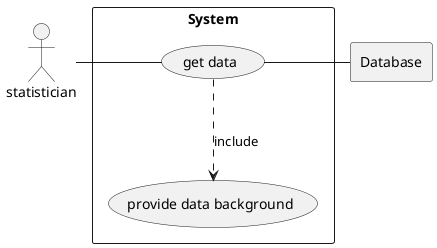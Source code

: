 @startuml

actor A as "statistician"

rectangle Database

rectangle System {
usecase UC1 as "get data"
usecase UC2 as "provide data background"

A - UC1
UC1 - Database
UC1 ..> UC2 : include
}

@enduml